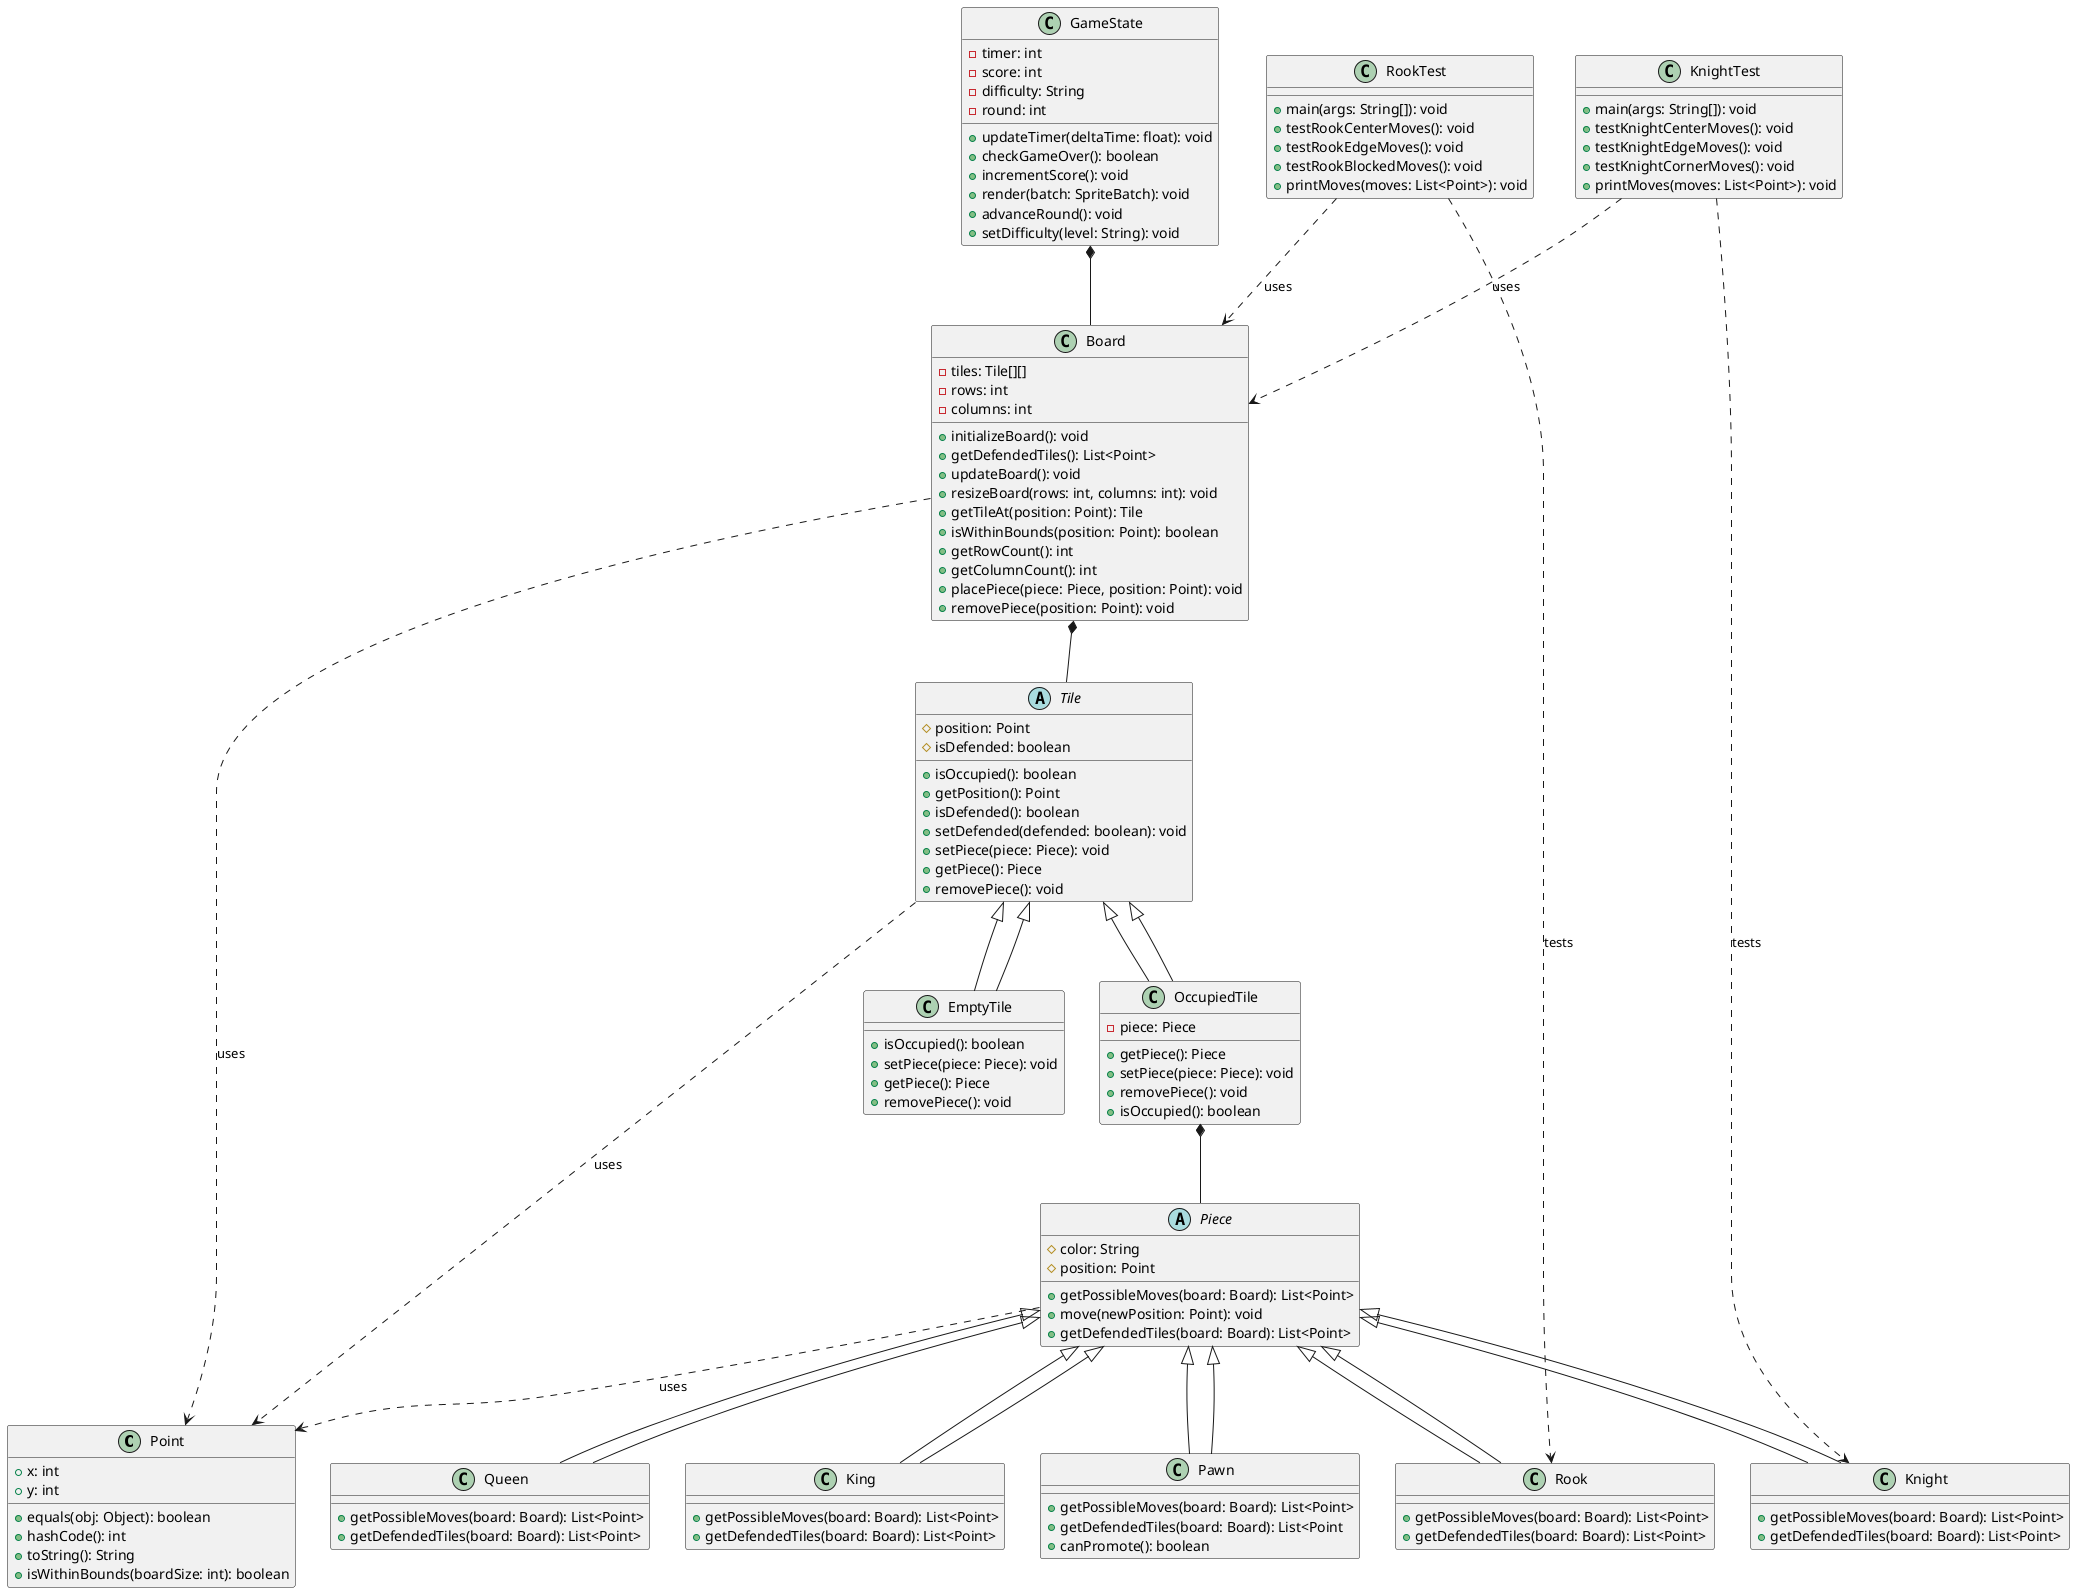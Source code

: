@startuml

class Point {
    +x: int
    +y: int
    +equals(obj: Object): boolean
    +hashCode(): int
    +toString(): String
    +isWithinBounds(boardSize: int): boolean
}

abstract class Tile {
    #position: Point
    #isDefended: boolean
    +isOccupied(): boolean
    +getPosition(): Point
    +isDefended(): boolean
    +setDefended(defended: boolean): void
    +setPiece(piece: Piece): void
    +getPiece(): Piece
    +removePiece(): void
}

class EmptyTile extends Tile {
    +isOccupied(): boolean
    +setPiece(piece: Piece): void
    +getPiece(): Piece
    +removePiece(): void
}

class OccupiedTile extends Tile {
    -piece: Piece
    +getPiece(): Piece
    +setPiece(piece: Piece): void
    +removePiece(): void
    +isOccupied(): boolean
}

abstract class Piece {
    #color: String
    #position: Point
    +getPossibleMoves(board: Board): List<Point>
    +move(newPosition: Point): void
    +getDefendedTiles(board: Board): List<Point>
}

class King extends Piece {
    +getPossibleMoves(board: Board): List<Point>
    +getDefendedTiles(board: Board): List<Point>
}

class Knight extends Piece {
    +getPossibleMoves(board: Board): List<Point>
    +getDefendedTiles(board: Board): List<Point>
}

class Rook extends Piece {
    +getPossibleMoves(board: Board): List<Point>
    +getDefendedTiles(board: Board): List<Point>
}

class Queen extends Piece {
    +getPossibleMoves(board: Board): List<Point>
    +getDefendedTiles(board: Board): List<Point>
}

class Pawn extends Piece {
    +getPossibleMoves(board: Board): List<Point>
    +getDefendedTiles(board: Board): List<Point
    +canPromote(): boolean
}

class Board {
    -tiles: Tile[][]
    -rows: int
    -columns: int
    +initializeBoard(): void
    +getDefendedTiles(): List<Point>
    +updateBoard(): void
    +resizeBoard(rows: int, columns: int): void
    +getTileAt(position: Point): Tile
    +isWithinBounds(position: Point): boolean
    +getRowCount(): int
    +getColumnCount(): int
    +placePiece(piece: Piece, position: Point): void
    +removePiece(position: Point): void
}

class GameState {
    -timer: int
    -score: int
    -difficulty: String
    -round: int
    +updateTimer(deltaTime: float): void
    +checkGameOver(): boolean
    +incrementScore(): void
    +render(batch: SpriteBatch): void
    +advanceRound(): void
    +setDifficulty(level: String): void
}

class KnightTest {
    +main(args: String[]): void
    +testKnightCenterMoves(): void
    +testKnightEdgeMoves(): void
    +testKnightCornerMoves(): void
    +printMoves(moves: List<Point>): void
}

class RookTest {
    +main(args: String[]): void
    +testRookCenterMoves(): void
    +testRookEdgeMoves(): void
    +testRookBlockedMoves(): void
    +printMoves(moves: List<Point>): void
}

Tile <|-- EmptyTile
Tile <|-- OccupiedTile
OccupiedTile *-- Piece

Piece <|-- King
Piece <|-- Knight
Piece <|-- Rook
Piece <|-- Queen
Piece <|-- Pawn

Board *-- Tile
GameState *-- Board
KnightTest ..> Knight : tests
KnightTest ..> Board : uses
RookTest ..> Rook : tests
RookTest ..> Board : uses

Tile ..> Point : uses
Piece ..> Point : uses
Board ..> Point : uses

@enduml
